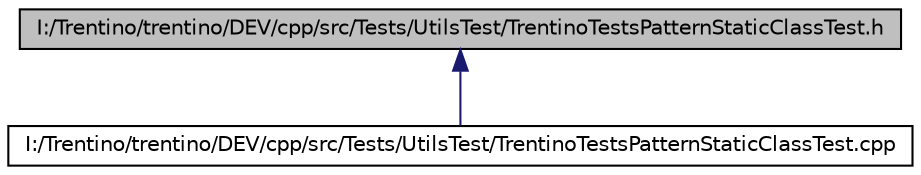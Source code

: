 digraph G
{
  edge [fontname="Helvetica",fontsize="10",labelfontname="Helvetica",labelfontsize="10"];
  node [fontname="Helvetica",fontsize="10",shape=record];
  Node1 [label="I:/Trentino/trentino/DEV/cpp/src/Tests/UtilsTest/TrentinoTestsPatternStaticClassTest.h",height=0.2,width=0.4,color="black", fillcolor="grey75", style="filled" fontcolor="black"];
  Node1 -> Node2 [dir="back",color="midnightblue",fontsize="10",style="solid",fontname="Helvetica"];
  Node2 [label="I:/Trentino/trentino/DEV/cpp/src/Tests/UtilsTest/TrentinoTestsPatternStaticClassTest.cpp",height=0.2,width=0.4,color="black", fillcolor="white", style="filled",URL="$_trentino_tests_pattern_static_class_test_8cpp.html"];
}
